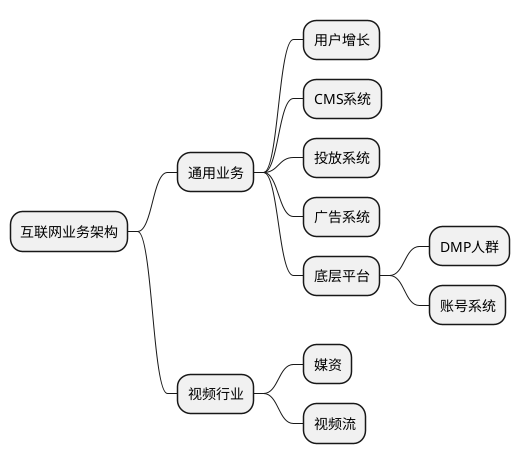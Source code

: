 @startmindmap 互联网业务架构

* 互联网业务架构

** 通用业务
*** 用户增长
*** CMS系统
*** 投放系统
*** 广告系统



*** 底层平台
**** DMP人群
**** 账号系统


** 视频行业
*** 媒资
*** 视频流



@endmindmap